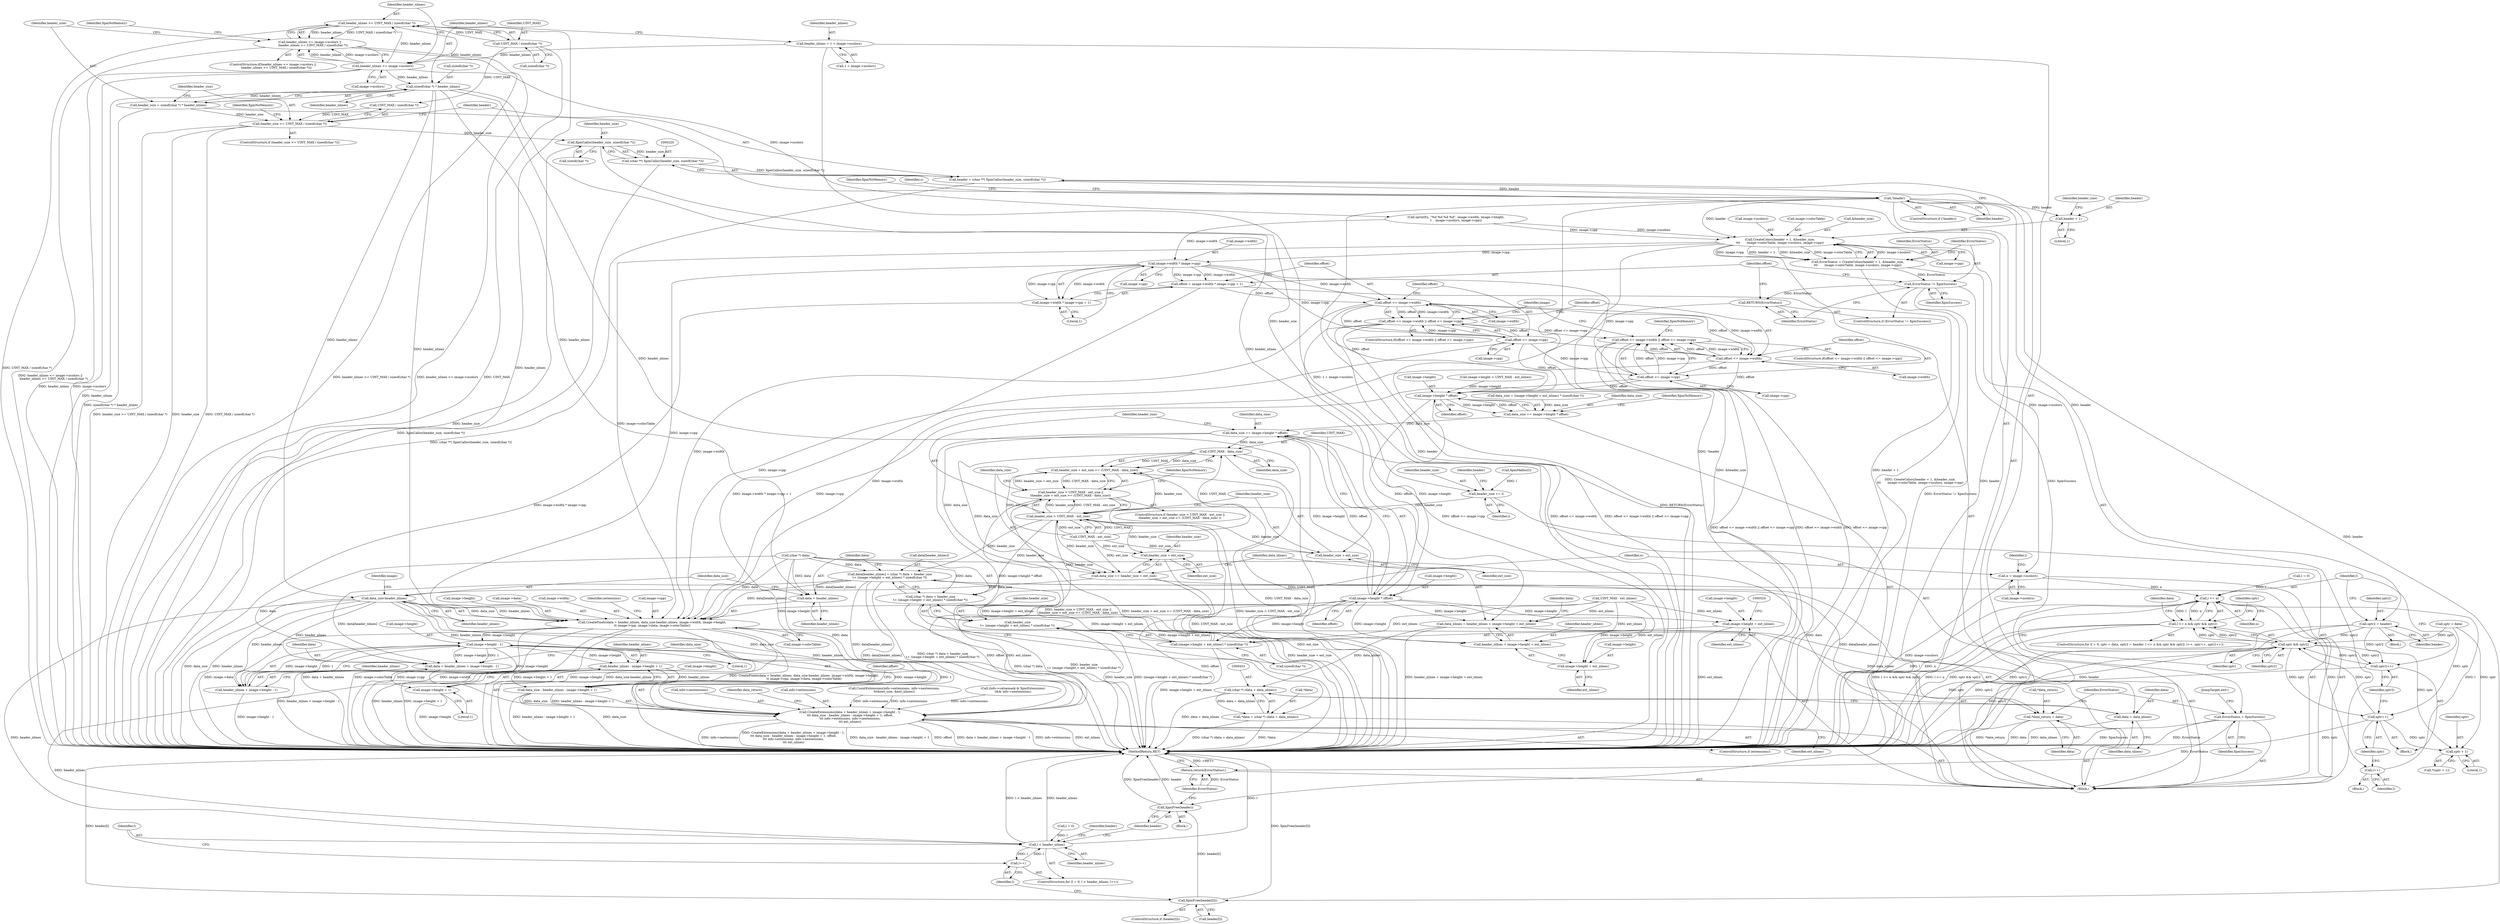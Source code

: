 digraph "0_libXpm_d1167418f0fd02a27f617ec5afd6db053afbe185@API" {
"1000194" [label="(Call,header_nlines >= UINT_MAX / sizeof(char *))"];
"1000189" [label="(Call,header_nlines <= image->ncolors)"];
"1000180" [label="(Call,header_nlines = 1 + image->ncolors)"];
"1000196" [label="(Call,UINT_MAX / sizeof(char *))"];
"1000188" [label="(Call,header_nlines <= image->ncolors ||\n       header_nlines >= UINT_MAX / sizeof(char *))"];
"1000204" [label="(Call,sizeof(char *) * header_nlines)"];
"1000202" [label="(Call,header_size = sizeof(char *) * header_nlines)"];
"1000209" [label="(Call,header_size >= UINT_MAX / sizeof(char *))"];
"1000221" [label="(Call,XpmCalloc(header_size, sizeof(char *)))"];
"1000219" [label="(Call,(char **) XpmCalloc(header_size, sizeof(char *)))"];
"1000217" [label="(Call,header = (char **) XpmCalloc(header_size, sizeof(char *)))"];
"1000226" [label="(Call,!header)"];
"1000312" [label="(Call,CreateColors(header + 1, &header_size,\n\t\t\t       image->colorTable, image->ncolors, image->cpp))"];
"1000310" [label="(Call,ErrorStatus = CreateColors(header + 1, &header_size,\n\t\t\t       image->colorTable, image->ncolors, image->cpp))"];
"1000328" [label="(Call,ErrorStatus != XpmSuccess)"];
"1000331" [label="(Call,RETURN(ErrorStatus))"];
"1000581" [label="(Call,ErrorStatus = XpmSuccess)"];
"1000607" [label="(Return,return(ErrorStatus);)"];
"1000336" [label="(Call,image->width * image->cpp)"];
"1000333" [label="(Call,offset = image->width * image->cpp + 1)"];
"1000346" [label="(Call,offset <= image->width)"];
"1000345" [label="(Call,offset <= image->width || offset <= image->cpp)"];
"1000357" [label="(Call,offset <= image->width || offset <= image->cpp)"];
"1000351" [label="(Call,offset <= image->cpp)"];
"1000358" [label="(Call,offset <= image->width)"];
"1000363" [label="(Call,offset <= image->cpp)"];
"1000405" [label="(Call,image->height * offset)"];
"1000403" [label="(Call,data_size += image->height * offset)"];
"1000412" [label="(Call,data_size += image->height * offset)"];
"1000430" [label="(Call,UINT_MAX - data_size)"];
"1000426" [label="(Call,header_size + ext_size >= (UINT_MAX - data_size))"];
"1000420" [label="(Call,header_size > UINT_MAX - ext_size ||\n\theader_size + ext_size >= (UINT_MAX - data_size))"];
"1000435" [label="(Call,data_size += header_size + ext_size)"];
"1000530" [label="(Call,data_size-header_nlines)"];
"1000526" [label="(Call,CreatePixels(data + header_nlines, data_size-header_nlines, image->width, image->height,\n\t\t image->cpp, image->data, image->colorTable))"];
"1000555" [label="(Call,image->height - 1)"];
"1000550" [label="(Call,CreateExtensions(data + header_nlines + image->height - 1,\n\t\t\t data_size - header_nlines - image->height + 1, offset,\n\t\t\t info->extensions, info->nextensions,\n\t\t\t ext_nlines))"];
"1000551" [label="(Call,data + header_nlines + image->height - 1)"];
"1000553" [label="(Call,header_nlines + image->height - 1)"];
"1000562" [label="(Call,header_nlines - image->height + 1)"];
"1000560" [label="(Call,data_size - header_nlines - image->height + 1)"];
"1000592" [label="(Call,l < header_nlines)"];
"1000595" [label="(Call,l++)"];
"1000564" [label="(Call,image->height + 1)"];
"1000414" [label="(Call,image->height * offset)"];
"1000440" [label="(Call,data_nlines = header_nlines + image->height + ext_nlines)"];
"1000452" [label="(Call,(char *) (data + data_nlines))"];
"1000449" [label="(Call,*data = (char *) (data + data_nlines))"];
"1000454" [label="(Call,data + data_nlines)"];
"1000442" [label="(Call,header_nlines + image->height + ext_nlines)"];
"1000444" [label="(Call,image->height + ext_nlines)"];
"1000518" [label="(Call,(image->height + ext_nlines) * sizeof(char *))"];
"1000508" [label="(Call,data[header_nlines] = (char *) data + header_size\n\t+ (image->height + ext_nlines) * sizeof(char *))"];
"1000527" [label="(Call,data + header_nlines)"];
"1000577" [label="(Call,*data_return = data)"];
"1000512" [label="(Call,(char *) data + header_size\n\t+ (image->height + ext_nlines) * sizeof(char *))"];
"1000516" [label="(Call,header_size\n\t+ (image->height + ext_nlines) * sizeof(char *))"];
"1000519" [label="(Call,image->height + ext_nlines)"];
"1000335" [label="(Call,image->width * image->cpp + 1)"];
"1000457" [label="(Call,n = image->ncolors)"];
"1000475" [label="(Call,l <= n)"];
"1000474" [label="(Call,l <= n && sptr && sptr2)"];
"1000482" [label="(Call,l++)"];
"1000313" [label="(Call,header + 1)"];
"1000471" [label="(Call,sptr2 = header)"];
"1000478" [label="(Call,sptr && sptr2)"];
"1000485" [label="(Call,sptr++)"];
"1000497" [label="(Call,sptr + 1)"];
"1000487" [label="(Call,sptr2++)"];
"1000601" [label="(Call,XpmFree(header[l]))"];
"1000605" [label="(Call,XpmFree(header))"];
"1000303" [label="(Call,header_size += l)"];
"1000421" [label="(Call,header_size > UINT_MAX - ext_size)"];
"1000427" [label="(Call,header_size + ext_size)"];
"1000437" [label="(Call,header_size + ext_size)"];
"1000432" [label="(Identifier,data_size)"];
"1000422" [label="(Identifier,header_size)"];
"1000351" [label="(Call,offset <= image->cpp)"];
"1000227" [label="(Identifier,header)"];
"1000419" [label="(ControlStructure,if (header_size > UINT_MAX - ext_size ||\n\theader_size + ext_size >= (UINT_MAX - data_size) ))"];
"1000605" [label="(Call,XpmFree(header))"];
"1000365" [label="(Call,image->cpp)"];
"1000588" [label="(ControlStructure,for (l = 0; l < header_nlines; l++))"];
"1000202" [label="(Call,header_size = sizeof(char *) * header_nlines)"];
"1000577" [label="(Call,*data_return = data)"];
"1000324" [label="(Call,image->cpp)"];
"1000295" [label="(Call,XpmMalloc(l))"];
"1000606" [label="(Identifier,header)"];
"1000330" [label="(Identifier,XpmSuccess)"];
"1000327" [label="(ControlStructure,if (ErrorStatus != XpmSuccess))"];
"1000550" [label="(Call,CreateExtensions(data + header_nlines + image->height - 1,\n\t\t\t data_size - header_nlines - image->height + 1, offset,\n\t\t\t info->extensions, info->nextensions,\n\t\t\t ext_nlines))"];
"1000518" [label="(Call,(image->height + ext_nlines) * sizeof(char *))"];
"1000353" [label="(Call,image->cpp)"];
"1000440" [label="(Call,data_nlines = header_nlines + image->height + ext_nlines)"];
"1000233" [label="(Call,sprintf(s, \"%d %d %d %d\", image->width, image->height,\n\t    image->ncolors, image->cpp))"];
"1000564" [label="(Call,image->height + 1)"];
"1000532" [label="(Identifier,header_nlines)"];
"1000479" [label="(Identifier,sptr)"];
"1000406" [label="(Call,image->height)"];
"1000194" [label="(Call,header_nlines >= UINT_MAX / sizeof(char *))"];
"1000210" [label="(Identifier,header_size)"];
"1000218" [label="(Identifier,header)"];
"1000223" [label="(Call,sizeof(char *))"];
"1000551" [label="(Call,data + header_nlines + image->height - 1)"];
"1000356" [label="(ControlStructure,if(offset <= image->width || offset <= image->cpp))"];
"1000415" [label="(Call,image->height)"];
"1000448" [label="(Identifier,ext_nlines)"];
"1000431" [label="(Identifier,UINT_MAX)"];
"1000528" [label="(Identifier,data)"];
"1000335" [label="(Call,image->width * image->cpp + 1)"];
"1000531" [label="(Identifier,data_size)"];
"1000336" [label="(Call,image->width * image->cpp)"];
"1000608" [label="(Identifier,ErrorStatus)"];
"1000561" [label="(Identifier,data_size)"];
"1000523" [label="(Identifier,ext_nlines)"];
"1000499" [label="(Literal,1)"];
"1000188" [label="(Call,header_nlines <= image->ncolors ||\n       header_nlines >= UINT_MAX / sizeof(char *))"];
"1000454" [label="(Call,data + data_nlines)"];
"1000221" [label="(Call,XpmCalloc(header_size, sizeof(char *)))"];
"1000477" [label="(Identifier,n)"];
"1000187" [label="(ControlStructure,if(header_nlines <= image->ncolors ||\n       header_nlines >= UINT_MAX / sizeof(char *)))"];
"1000328" [label="(Call,ErrorStatus != XpmSuccess)"];
"1000352" [label="(Identifier,offset)"];
"1000486" [label="(Identifier,sptr)"];
"1000601" [label="(Call,XpmFree(header[l]))"];
"1000517" [label="(Identifier,header_size)"];
"1000405" [label="(Call,image->height * offset)"];
"1000225" [label="(ControlStructure,if (!header))"];
"1000584" [label="(JumpTarget,exit:)"];
"1000346" [label="(Call,offset <= image->width)"];
"1000527" [label="(Call,data + header_nlines)"];
"1000471" [label="(Call,sptr2 = header)"];
"1000321" [label="(Call,image->ncolors)"];
"1000434" [label="(Identifier,XpmNoMemory)"];
"1000545" [label="(Call,image->colorTable)"];
"1000348" [label="(Call,image->width)"];
"1000556" [label="(Call,image->height)"];
"1000568" [label="(Literal,1)"];
"1000475" [label="(Call,l <= n)"];
"1000427" [label="(Call,header_size + ext_size)"];
"1000203" [label="(Identifier,header_size)"];
"1000117" [label="(Block,)"];
"1000409" [label="(Identifier,offset)"];
"1000413" [label="(Identifier,data_size)"];
"1000181" [label="(Identifier,header_nlines)"];
"1000573" [label="(Call,info->nextensions)"];
"1000217" [label="(Call,header = (char **) XpmCalloc(header_size, sizeof(char *)))"];
"1000508" [label="(Call,data[header_nlines] = (char *) data + header_size\n\t+ (image->height + ext_nlines) * sizeof(char *))"];
"1000204" [label="(Call,sizeof(char *) * header_nlines)"];
"1000372" [label="(Call,image->height > UINT_MAX - ext_nlines)"];
"1000318" [label="(Call,image->colorTable)"];
"1000596" [label="(Identifier,l)"];
"1000452" [label="(Call,(char *) (data + data_nlines))"];
"1000592" [label="(Call,l < header_nlines)"];
"1000478" [label="(Call,sptr && sptr2)"];
"1000589" [label="(Call,l = 0)"];
"1000435" [label="(Call,data_size += header_size + ext_size)"];
"1000536" [label="(Call,image->height)"];
"1000450" [label="(Call,*data)"];
"1000516" [label="(Call,header_size\n\t+ (image->height + ext_nlines) * sizeof(char *))"];
"1000198" [label="(Call,sizeof(char *))"];
"1000449" [label="(Call,*data = (char *) (data + data_nlines))"];
"1000414" [label="(Call,image->height * offset)"];
"1000555" [label="(Call,image->height - 1)"];
"1000609" [label="(MethodReturn,RET)"];
"1000474" [label="(Call,l <= n && sptr && sptr2)"];
"1000513" [label="(Call,(char *) data)"];
"1000552" [label="(Identifier,data)"];
"1000563" [label="(Identifier,header_nlines)"];
"1000311" [label="(Identifier,ErrorStatus)"];
"1000304" [label="(Identifier,header_size)"];
"1000597" [label="(ControlStructure,if (header[l]))"];
"1000548" [label="(ControlStructure,if (extensions))"];
"1000529" [label="(Identifier,header_nlines)"];
"1000578" [label="(Call,*data_return)"];
"1000464" [label="(Call,l = 0)"];
"1000485" [label="(Call,sptr++)"];
"1000360" [label="(Call,image->width)"];
"1000526" [label="(Call,CreatePixels(data + header_nlines, data_size-header_nlines, image->width, image->height,\n\t\t image->cpp, image->data, image->colorTable))"];
"1000331" [label="(Call,RETURN(ErrorStatus))"];
"1000496" [label="(Call,*(sptr + 1))"];
"1000337" [label="(Call,image->width)"];
"1000520" [label="(Call,image->height)"];
"1000359" [label="(Identifier,offset)"];
"1000581" [label="(Call,ErrorStatus = XpmSuccess)"];
"1000498" [label="(Identifier,sptr)"];
"1000437" [label="(Call,header_size + ext_size)"];
"1000222" [label="(Identifier,header_size)"];
"1000473" [label="(Identifier,header)"];
"1000376" [label="(Call,UINT_MAX - ext_nlines)"];
"1000428" [label="(Identifier,header_size)"];
"1000357" [label="(Call,offset <= image->width || offset <= image->cpp)"];
"1000315" [label="(Literal,1)"];
"1000196" [label="(Call,UINT_MAX / sizeof(char *))"];
"1000559" [label="(Literal,1)"];
"1000334" [label="(Identifier,offset)"];
"1000423" [label="(Call,UINT_MAX - ext_size)"];
"1000587" [label="(Block,)"];
"1000594" [label="(Identifier,header_nlines)"];
"1000347" [label="(Identifier,offset)"];
"1000488" [label="(Identifier,sptr2)"];
"1000436" [label="(Identifier,data_size)"];
"1000554" [label="(Identifier,header_nlines)"];
"1000476" [label="(Identifier,l)"];
"1000316" [label="(Call,&header_size)"];
"1000458" [label="(Identifier,n)"];
"1000580" [label="(Identifier,data)"];
"1000421" [label="(Call,header_size > UINT_MAX - ext_size)"];
"1000472" [label="(Identifier,sptr2)"];
"1000305" [label="(Identifier,l)"];
"1000482" [label="(Call,l++)"];
"1000430" [label="(Call,UINT_MAX - data_size)"];
"1000303" [label="(Call,header_size += l)"];
"1000219" [label="(Call,(char **) XpmCalloc(header_size, sizeof(char *)))"];
"1000314" [label="(Identifier,header)"];
"1000451" [label="(Identifier,data)"];
"1000443" [label="(Identifier,header_nlines)"];
"1000509" [label="(Call,data[header_nlines])"];
"1000229" [label="(Identifier,XpmNoMemory)"];
"1000340" [label="(Call,image->cpp)"];
"1000364" [label="(Identifier,offset)"];
"1000332" [label="(Identifier,ErrorStatus)"];
"1000412" [label="(Call,data_size += image->height * offset)"];
"1000542" [label="(Call,image->data)"];
"1000492" [label="(Identifier,sptr)"];
"1000481" [label="(Block,)"];
"1000195" [label="(Identifier,header_nlines)"];
"1000231" [label="(Identifier,s)"];
"1000607" [label="(Return,return(ErrorStatus);)"];
"1000438" [label="(Identifier,header_size)"];
"1000510" [label="(Identifier,data)"];
"1000512" [label="(Call,(char *) data + header_size\n\t+ (image->height + ext_nlines) * sizeof(char *))"];
"1000182" [label="(Call,1 + image->ncolors)"];
"1000480" [label="(Identifier,sptr2)"];
"1000595" [label="(Call,l++)"];
"1000343" [label="(Literal,1)"];
"1000553" [label="(Call,header_nlines + image->height - 1)"];
"1000533" [label="(Call,image->width)"];
"1000391" [label="(Call,data_size = (image->height + ext_nlines) * sizeof(char *))"];
"1000579" [label="(Identifier,data_return)"];
"1000497" [label="(Call,sptr + 1)"];
"1000444" [label="(Call,image->height + ext_nlines)"];
"1000429" [label="(Identifier,ext_size)"];
"1000363" [label="(Call,offset <= image->cpp)"];
"1000583" [label="(Identifier,XpmSuccess)"];
"1000457" [label="(Call,n = image->ncolors)"];
"1000562" [label="(Call,header_nlines - image->height + 1)"];
"1000549" [label="(Identifier,extensions)"];
"1000524" [label="(Call,sizeof(char *))"];
"1000593" [label="(Identifier,l)"];
"1000226" [label="(Call,!header)"];
"1000209" [label="(Call,header_size >= UINT_MAX / sizeof(char *))"];
"1000439" [label="(Identifier,ext_size)"];
"1000455" [label="(Identifier,data)"];
"1000445" [label="(Call,image->height)"];
"1000459" [label="(Call,image->ncolors)"];
"1000530" [label="(Call,data_size-header_nlines)"];
"1000369" [label="(Identifier,XpmNoMemory)"];
"1000205" [label="(Call,sizeof(char *))"];
"1000207" [label="(Identifier,header_nlines)"];
"1000456" [label="(Identifier,data_nlines)"];
"1000312" [label="(Call,CreateColors(header + 1, &header_size,\n\t\t\t       image->colorTable, image->ncolors, image->cpp))"];
"1000539" [label="(Call,image->cpp)"];
"1000403" [label="(Call,data_size += image->height * offset)"];
"1000570" [label="(Call,info->extensions)"];
"1000465" [label="(Identifier,l)"];
"1000404" [label="(Identifier,data_size)"];
"1000308" [label="(Identifier,header)"];
"1000211" [label="(Call,UINT_MAX / sizeof(char *))"];
"1000201" [label="(Identifier,XpmNoMemory)"];
"1000467" [label="(Block,)"];
"1000167" [label="(Call,CountExtensions(info->extensions, info->nextensions,\n\t\t\t&ext_size, &ext_nlines))"];
"1000602" [label="(Call,header[l])"];
"1000483" [label="(Identifier,l)"];
"1000599" [label="(Identifier,header)"];
"1000462" [label="(ControlStructure,for (l = 0, sptr = data, sptr2 = header; l <= n && sptr && sptr2; l++, sptr++, sptr2++))"];
"1000519" [label="(Call,image->height + ext_nlines)"];
"1000208" [label="(ControlStructure,if (header_size >= UINT_MAX / sizeof(char *)))"];
"1000329" [label="(Identifier,ErrorStatus)"];
"1000197" [label="(Identifier,UINT_MAX)"];
"1000317" [label="(Identifier,header_size)"];
"1000180" [label="(Call,header_nlines = 1 + image->ncolors)"];
"1000189" [label="(Call,header_nlines <= image->ncolors)"];
"1000442" [label="(Call,header_nlines + image->height + ext_nlines)"];
"1000374" [label="(Identifier,image)"];
"1000576" [label="(Identifier,ext_nlines)"];
"1000216" [label="(Identifier,XpmNoMemory)"];
"1000441" [label="(Identifier,data_nlines)"];
"1000358" [label="(Call,offset <= image->width)"];
"1000190" [label="(Identifier,header_nlines)"];
"1000313" [label="(Call,header + 1)"];
"1000418" [label="(Identifier,offset)"];
"1000310" [label="(Call,ErrorStatus = CreateColors(header + 1, &header_size,\n\t\t\t       image->colorTable, image->ncolors, image->cpp))"];
"1000191" [label="(Call,image->ncolors)"];
"1000534" [label="(Identifier,image)"];
"1000560" [label="(Call,data_size - header_nlines - image->height + 1)"];
"1000565" [label="(Call,image->height)"];
"1000484" [label="(Block,)"];
"1000468" [label="(Call,sptr = data)"];
"1000345" [label="(Call,offset <= image->width || offset <= image->cpp)"];
"1000155" [label="(Call,(info->valuemask & XpmExtensions)\n\t&& info->nextensions)"];
"1000426" [label="(Call,header_size + ext_size >= (UINT_MAX - data_size))"];
"1000333" [label="(Call,offset = image->width * image->cpp + 1)"];
"1000344" [label="(ControlStructure,if(offset <= image->width || offset <= image->cpp))"];
"1000420" [label="(Call,header_size > UINT_MAX - ext_size ||\n\theader_size + ext_size >= (UINT_MAX - data_size))"];
"1000487" [label="(Call,sptr2++)"];
"1000582" [label="(Identifier,ErrorStatus)"];
"1000569" [label="(Identifier,offset)"];
"1000411" [label="(Identifier,XpmNoMemory)"];
"1000194" -> "1000188"  [label="AST: "];
"1000194" -> "1000196"  [label="CFG: "];
"1000195" -> "1000194"  [label="AST: "];
"1000196" -> "1000194"  [label="AST: "];
"1000188" -> "1000194"  [label="CFG: "];
"1000194" -> "1000609"  [label="DDG: header_nlines"];
"1000194" -> "1000609"  [label="DDG: UINT_MAX / sizeof(char *)"];
"1000194" -> "1000188"  [label="DDG: header_nlines"];
"1000194" -> "1000188"  [label="DDG: UINT_MAX / sizeof(char *)"];
"1000189" -> "1000194"  [label="DDG: header_nlines"];
"1000196" -> "1000194"  [label="DDG: UINT_MAX"];
"1000194" -> "1000204"  [label="DDG: header_nlines"];
"1000189" -> "1000188"  [label="AST: "];
"1000189" -> "1000191"  [label="CFG: "];
"1000190" -> "1000189"  [label="AST: "];
"1000191" -> "1000189"  [label="AST: "];
"1000195" -> "1000189"  [label="CFG: "];
"1000188" -> "1000189"  [label="CFG: "];
"1000189" -> "1000609"  [label="DDG: header_nlines"];
"1000189" -> "1000609"  [label="DDG: image->ncolors"];
"1000189" -> "1000188"  [label="DDG: header_nlines"];
"1000189" -> "1000188"  [label="DDG: image->ncolors"];
"1000180" -> "1000189"  [label="DDG: header_nlines"];
"1000189" -> "1000204"  [label="DDG: header_nlines"];
"1000189" -> "1000233"  [label="DDG: image->ncolors"];
"1000180" -> "1000117"  [label="AST: "];
"1000180" -> "1000182"  [label="CFG: "];
"1000181" -> "1000180"  [label="AST: "];
"1000182" -> "1000180"  [label="AST: "];
"1000190" -> "1000180"  [label="CFG: "];
"1000180" -> "1000609"  [label="DDG: 1 + image->ncolors"];
"1000196" -> "1000198"  [label="CFG: "];
"1000197" -> "1000196"  [label="AST: "];
"1000198" -> "1000196"  [label="AST: "];
"1000196" -> "1000609"  [label="DDG: UINT_MAX"];
"1000196" -> "1000211"  [label="DDG: UINT_MAX"];
"1000188" -> "1000187"  [label="AST: "];
"1000201" -> "1000188"  [label="CFG: "];
"1000203" -> "1000188"  [label="CFG: "];
"1000188" -> "1000609"  [label="DDG: header_nlines <= image->ncolors ||\n       header_nlines >= UINT_MAX / sizeof(char *)"];
"1000188" -> "1000609"  [label="DDG: header_nlines >= UINT_MAX / sizeof(char *)"];
"1000188" -> "1000609"  [label="DDG: header_nlines <= image->ncolors"];
"1000204" -> "1000202"  [label="AST: "];
"1000204" -> "1000207"  [label="CFG: "];
"1000205" -> "1000204"  [label="AST: "];
"1000207" -> "1000204"  [label="AST: "];
"1000202" -> "1000204"  [label="CFG: "];
"1000204" -> "1000609"  [label="DDG: header_nlines"];
"1000204" -> "1000202"  [label="DDG: header_nlines"];
"1000204" -> "1000440"  [label="DDG: header_nlines"];
"1000204" -> "1000442"  [label="DDG: header_nlines"];
"1000204" -> "1000526"  [label="DDG: header_nlines"];
"1000204" -> "1000527"  [label="DDG: header_nlines"];
"1000204" -> "1000530"  [label="DDG: header_nlines"];
"1000202" -> "1000117"  [label="AST: "];
"1000203" -> "1000202"  [label="AST: "];
"1000210" -> "1000202"  [label="CFG: "];
"1000202" -> "1000609"  [label="DDG: sizeof(char *) * header_nlines"];
"1000202" -> "1000209"  [label="DDG: header_size"];
"1000209" -> "1000208"  [label="AST: "];
"1000209" -> "1000211"  [label="CFG: "];
"1000210" -> "1000209"  [label="AST: "];
"1000211" -> "1000209"  [label="AST: "];
"1000216" -> "1000209"  [label="CFG: "];
"1000218" -> "1000209"  [label="CFG: "];
"1000209" -> "1000609"  [label="DDG: header_size >= UINT_MAX / sizeof(char *)"];
"1000209" -> "1000609"  [label="DDG: header_size"];
"1000209" -> "1000609"  [label="DDG: UINT_MAX / sizeof(char *)"];
"1000211" -> "1000209"  [label="DDG: UINT_MAX"];
"1000209" -> "1000221"  [label="DDG: header_size"];
"1000221" -> "1000219"  [label="AST: "];
"1000221" -> "1000223"  [label="CFG: "];
"1000222" -> "1000221"  [label="AST: "];
"1000223" -> "1000221"  [label="AST: "];
"1000219" -> "1000221"  [label="CFG: "];
"1000221" -> "1000609"  [label="DDG: header_size"];
"1000221" -> "1000219"  [label="DDG: header_size"];
"1000221" -> "1000303"  [label="DDG: header_size"];
"1000219" -> "1000217"  [label="AST: "];
"1000220" -> "1000219"  [label="AST: "];
"1000217" -> "1000219"  [label="CFG: "];
"1000219" -> "1000609"  [label="DDG: XpmCalloc(header_size, sizeof(char *))"];
"1000219" -> "1000217"  [label="DDG: XpmCalloc(header_size, sizeof(char *))"];
"1000217" -> "1000117"  [label="AST: "];
"1000218" -> "1000217"  [label="AST: "];
"1000227" -> "1000217"  [label="CFG: "];
"1000217" -> "1000609"  [label="DDG: (char **) XpmCalloc(header_size, sizeof(char *))"];
"1000217" -> "1000226"  [label="DDG: header"];
"1000226" -> "1000225"  [label="AST: "];
"1000226" -> "1000227"  [label="CFG: "];
"1000227" -> "1000226"  [label="AST: "];
"1000229" -> "1000226"  [label="CFG: "];
"1000231" -> "1000226"  [label="CFG: "];
"1000226" -> "1000609"  [label="DDG: header"];
"1000226" -> "1000609"  [label="DDG: !header"];
"1000226" -> "1000312"  [label="DDG: header"];
"1000226" -> "1000313"  [label="DDG: header"];
"1000226" -> "1000471"  [label="DDG: header"];
"1000226" -> "1000601"  [label="DDG: header"];
"1000226" -> "1000605"  [label="DDG: header"];
"1000312" -> "1000310"  [label="AST: "];
"1000312" -> "1000324"  [label="CFG: "];
"1000313" -> "1000312"  [label="AST: "];
"1000316" -> "1000312"  [label="AST: "];
"1000318" -> "1000312"  [label="AST: "];
"1000321" -> "1000312"  [label="AST: "];
"1000324" -> "1000312"  [label="AST: "];
"1000310" -> "1000312"  [label="CFG: "];
"1000312" -> "1000609"  [label="DDG: &header_size"];
"1000312" -> "1000609"  [label="DDG: header + 1"];
"1000312" -> "1000310"  [label="DDG: image->ncolors"];
"1000312" -> "1000310"  [label="DDG: image->cpp"];
"1000312" -> "1000310"  [label="DDG: header + 1"];
"1000312" -> "1000310"  [label="DDG: &header_size"];
"1000312" -> "1000310"  [label="DDG: image->colorTable"];
"1000233" -> "1000312"  [label="DDG: image->ncolors"];
"1000233" -> "1000312"  [label="DDG: image->cpp"];
"1000312" -> "1000336"  [label="DDG: image->cpp"];
"1000312" -> "1000457"  [label="DDG: image->ncolors"];
"1000312" -> "1000526"  [label="DDG: image->colorTable"];
"1000310" -> "1000117"  [label="AST: "];
"1000311" -> "1000310"  [label="AST: "];
"1000329" -> "1000310"  [label="CFG: "];
"1000310" -> "1000609"  [label="DDG: CreateColors(header + 1, &header_size,\n\t\t\t       image->colorTable, image->ncolors, image->cpp)"];
"1000310" -> "1000328"  [label="DDG: ErrorStatus"];
"1000328" -> "1000327"  [label="AST: "];
"1000328" -> "1000330"  [label="CFG: "];
"1000329" -> "1000328"  [label="AST: "];
"1000330" -> "1000328"  [label="AST: "];
"1000332" -> "1000328"  [label="CFG: "];
"1000334" -> "1000328"  [label="CFG: "];
"1000328" -> "1000609"  [label="DDG: ErrorStatus != XpmSuccess"];
"1000328" -> "1000331"  [label="DDG: ErrorStatus"];
"1000328" -> "1000581"  [label="DDG: XpmSuccess"];
"1000331" -> "1000327"  [label="AST: "];
"1000331" -> "1000332"  [label="CFG: "];
"1000332" -> "1000331"  [label="AST: "];
"1000334" -> "1000331"  [label="CFG: "];
"1000331" -> "1000609"  [label="DDG: RETURN(ErrorStatus)"];
"1000581" -> "1000117"  [label="AST: "];
"1000581" -> "1000583"  [label="CFG: "];
"1000582" -> "1000581"  [label="AST: "];
"1000583" -> "1000581"  [label="AST: "];
"1000584" -> "1000581"  [label="CFG: "];
"1000581" -> "1000609"  [label="DDG: XpmSuccess"];
"1000581" -> "1000609"  [label="DDG: ErrorStatus"];
"1000581" -> "1000607"  [label="DDG: ErrorStatus"];
"1000607" -> "1000117"  [label="AST: "];
"1000607" -> "1000608"  [label="CFG: "];
"1000608" -> "1000607"  [label="AST: "];
"1000609" -> "1000607"  [label="CFG: "];
"1000607" -> "1000609"  [label="DDG: <RET>"];
"1000608" -> "1000607"  [label="DDG: ErrorStatus"];
"1000336" -> "1000335"  [label="AST: "];
"1000336" -> "1000340"  [label="CFG: "];
"1000337" -> "1000336"  [label="AST: "];
"1000340" -> "1000336"  [label="AST: "];
"1000343" -> "1000336"  [label="CFG: "];
"1000336" -> "1000333"  [label="DDG: image->width"];
"1000336" -> "1000333"  [label="DDG: image->cpp"];
"1000336" -> "1000335"  [label="DDG: image->width"];
"1000336" -> "1000335"  [label="DDG: image->cpp"];
"1000233" -> "1000336"  [label="DDG: image->width"];
"1000336" -> "1000346"  [label="DDG: image->width"];
"1000336" -> "1000351"  [label="DDG: image->cpp"];
"1000336" -> "1000363"  [label="DDG: image->cpp"];
"1000336" -> "1000526"  [label="DDG: image->cpp"];
"1000333" -> "1000117"  [label="AST: "];
"1000333" -> "1000335"  [label="CFG: "];
"1000334" -> "1000333"  [label="AST: "];
"1000335" -> "1000333"  [label="AST: "];
"1000347" -> "1000333"  [label="CFG: "];
"1000333" -> "1000609"  [label="DDG: image->width * image->cpp + 1"];
"1000333" -> "1000346"  [label="DDG: offset"];
"1000346" -> "1000345"  [label="AST: "];
"1000346" -> "1000348"  [label="CFG: "];
"1000347" -> "1000346"  [label="AST: "];
"1000348" -> "1000346"  [label="AST: "];
"1000352" -> "1000346"  [label="CFG: "];
"1000345" -> "1000346"  [label="CFG: "];
"1000346" -> "1000345"  [label="DDG: offset"];
"1000346" -> "1000345"  [label="DDG: image->width"];
"1000346" -> "1000351"  [label="DDG: offset"];
"1000346" -> "1000358"  [label="DDG: offset"];
"1000346" -> "1000358"  [label="DDG: image->width"];
"1000346" -> "1000405"  [label="DDG: offset"];
"1000346" -> "1000526"  [label="DDG: image->width"];
"1000345" -> "1000344"  [label="AST: "];
"1000345" -> "1000351"  [label="CFG: "];
"1000351" -> "1000345"  [label="AST: "];
"1000359" -> "1000345"  [label="CFG: "];
"1000374" -> "1000345"  [label="CFG: "];
"1000345" -> "1000609"  [label="DDG: offset <= image->cpp"];
"1000345" -> "1000609"  [label="DDG: offset <= image->width"];
"1000345" -> "1000609"  [label="DDG: offset <= image->width || offset <= image->cpp"];
"1000351" -> "1000345"  [label="DDG: offset"];
"1000351" -> "1000345"  [label="DDG: image->cpp"];
"1000345" -> "1000357"  [label="DDG: offset <= image->cpp"];
"1000357" -> "1000356"  [label="AST: "];
"1000357" -> "1000358"  [label="CFG: "];
"1000357" -> "1000363"  [label="CFG: "];
"1000358" -> "1000357"  [label="AST: "];
"1000363" -> "1000357"  [label="AST: "];
"1000369" -> "1000357"  [label="CFG: "];
"1000374" -> "1000357"  [label="CFG: "];
"1000357" -> "1000609"  [label="DDG: offset <= image->width || offset <= image->cpp"];
"1000357" -> "1000609"  [label="DDG: offset <= image->width"];
"1000357" -> "1000609"  [label="DDG: offset <= image->cpp"];
"1000358" -> "1000357"  [label="DDG: offset"];
"1000358" -> "1000357"  [label="DDG: image->width"];
"1000363" -> "1000357"  [label="DDG: offset"];
"1000363" -> "1000357"  [label="DDG: image->cpp"];
"1000351" -> "1000353"  [label="CFG: "];
"1000352" -> "1000351"  [label="AST: "];
"1000353" -> "1000351"  [label="AST: "];
"1000351" -> "1000358"  [label="DDG: offset"];
"1000351" -> "1000363"  [label="DDG: image->cpp"];
"1000351" -> "1000405"  [label="DDG: offset"];
"1000351" -> "1000526"  [label="DDG: image->cpp"];
"1000358" -> "1000360"  [label="CFG: "];
"1000359" -> "1000358"  [label="AST: "];
"1000360" -> "1000358"  [label="AST: "];
"1000364" -> "1000358"  [label="CFG: "];
"1000358" -> "1000363"  [label="DDG: offset"];
"1000358" -> "1000405"  [label="DDG: offset"];
"1000358" -> "1000526"  [label="DDG: image->width"];
"1000363" -> "1000365"  [label="CFG: "];
"1000364" -> "1000363"  [label="AST: "];
"1000365" -> "1000363"  [label="AST: "];
"1000363" -> "1000405"  [label="DDG: offset"];
"1000363" -> "1000526"  [label="DDG: image->cpp"];
"1000405" -> "1000403"  [label="AST: "];
"1000405" -> "1000409"  [label="CFG: "];
"1000406" -> "1000405"  [label="AST: "];
"1000409" -> "1000405"  [label="AST: "];
"1000403" -> "1000405"  [label="CFG: "];
"1000405" -> "1000403"  [label="DDG: image->height"];
"1000405" -> "1000403"  [label="DDG: offset"];
"1000372" -> "1000405"  [label="DDG: image->height"];
"1000405" -> "1000414"  [label="DDG: image->height"];
"1000405" -> "1000414"  [label="DDG: offset"];
"1000403" -> "1000117"  [label="AST: "];
"1000404" -> "1000403"  [label="AST: "];
"1000411" -> "1000403"  [label="CFG: "];
"1000391" -> "1000403"  [label="DDG: data_size"];
"1000403" -> "1000412"  [label="DDG: data_size"];
"1000412" -> "1000117"  [label="AST: "];
"1000412" -> "1000414"  [label="CFG: "];
"1000413" -> "1000412"  [label="AST: "];
"1000414" -> "1000412"  [label="AST: "];
"1000422" -> "1000412"  [label="CFG: "];
"1000412" -> "1000609"  [label="DDG: image->height * offset"];
"1000414" -> "1000412"  [label="DDG: image->height"];
"1000414" -> "1000412"  [label="DDG: offset"];
"1000412" -> "1000430"  [label="DDG: data_size"];
"1000412" -> "1000435"  [label="DDG: data_size"];
"1000430" -> "1000426"  [label="AST: "];
"1000430" -> "1000432"  [label="CFG: "];
"1000431" -> "1000430"  [label="AST: "];
"1000432" -> "1000430"  [label="AST: "];
"1000426" -> "1000430"  [label="CFG: "];
"1000430" -> "1000609"  [label="DDG: UINT_MAX"];
"1000430" -> "1000426"  [label="DDG: UINT_MAX"];
"1000430" -> "1000426"  [label="DDG: data_size"];
"1000423" -> "1000430"  [label="DDG: UINT_MAX"];
"1000430" -> "1000435"  [label="DDG: data_size"];
"1000426" -> "1000420"  [label="AST: "];
"1000427" -> "1000426"  [label="AST: "];
"1000420" -> "1000426"  [label="CFG: "];
"1000426" -> "1000609"  [label="DDG: UINT_MAX - data_size"];
"1000426" -> "1000420"  [label="DDG: header_size + ext_size"];
"1000426" -> "1000420"  [label="DDG: UINT_MAX - data_size"];
"1000421" -> "1000426"  [label="DDG: header_size"];
"1000423" -> "1000426"  [label="DDG: ext_size"];
"1000420" -> "1000419"  [label="AST: "];
"1000420" -> "1000421"  [label="CFG: "];
"1000421" -> "1000420"  [label="AST: "];
"1000434" -> "1000420"  [label="CFG: "];
"1000436" -> "1000420"  [label="CFG: "];
"1000420" -> "1000609"  [label="DDG: header_size > UINT_MAX - ext_size ||\n\theader_size + ext_size >= (UINT_MAX - data_size)"];
"1000420" -> "1000609"  [label="DDG: header_size + ext_size >= (UINT_MAX - data_size)"];
"1000420" -> "1000609"  [label="DDG: header_size > UINT_MAX - ext_size"];
"1000421" -> "1000420"  [label="DDG: header_size"];
"1000421" -> "1000420"  [label="DDG: UINT_MAX - ext_size"];
"1000435" -> "1000117"  [label="AST: "];
"1000435" -> "1000437"  [label="CFG: "];
"1000436" -> "1000435"  [label="AST: "];
"1000437" -> "1000435"  [label="AST: "];
"1000441" -> "1000435"  [label="CFG: "];
"1000435" -> "1000609"  [label="DDG: header_size + ext_size"];
"1000421" -> "1000435"  [label="DDG: header_size"];
"1000423" -> "1000435"  [label="DDG: ext_size"];
"1000435" -> "1000530"  [label="DDG: data_size"];
"1000530" -> "1000526"  [label="AST: "];
"1000530" -> "1000532"  [label="CFG: "];
"1000531" -> "1000530"  [label="AST: "];
"1000532" -> "1000530"  [label="AST: "];
"1000534" -> "1000530"  [label="CFG: "];
"1000530" -> "1000609"  [label="DDG: data_size"];
"1000530" -> "1000609"  [label="DDG: header_nlines"];
"1000530" -> "1000526"  [label="DDG: data_size"];
"1000530" -> "1000526"  [label="DDG: header_nlines"];
"1000530" -> "1000550"  [label="DDG: header_nlines"];
"1000530" -> "1000551"  [label="DDG: header_nlines"];
"1000530" -> "1000553"  [label="DDG: header_nlines"];
"1000530" -> "1000560"  [label="DDG: data_size"];
"1000530" -> "1000562"  [label="DDG: header_nlines"];
"1000530" -> "1000592"  [label="DDG: header_nlines"];
"1000526" -> "1000117"  [label="AST: "];
"1000526" -> "1000545"  [label="CFG: "];
"1000527" -> "1000526"  [label="AST: "];
"1000533" -> "1000526"  [label="AST: "];
"1000536" -> "1000526"  [label="AST: "];
"1000539" -> "1000526"  [label="AST: "];
"1000542" -> "1000526"  [label="AST: "];
"1000545" -> "1000526"  [label="AST: "];
"1000549" -> "1000526"  [label="CFG: "];
"1000526" -> "1000609"  [label="DDG: image->width"];
"1000526" -> "1000609"  [label="DDG: image->height"];
"1000526" -> "1000609"  [label="DDG: data_size-header_nlines"];
"1000526" -> "1000609"  [label="DDG: CreatePixels(data + header_nlines, data_size-header_nlines, image->width, image->height,\n\t\t image->cpp, image->data, image->colorTable)"];
"1000526" -> "1000609"  [label="DDG: image->data"];
"1000526" -> "1000609"  [label="DDG: data + header_nlines"];
"1000526" -> "1000609"  [label="DDG: image->colorTable"];
"1000526" -> "1000609"  [label="DDG: image->cpp"];
"1000508" -> "1000526"  [label="DDG: data[header_nlines]"];
"1000513" -> "1000526"  [label="DDG: data"];
"1000414" -> "1000526"  [label="DDG: image->height"];
"1000526" -> "1000555"  [label="DDG: image->height"];
"1000555" -> "1000553"  [label="AST: "];
"1000555" -> "1000559"  [label="CFG: "];
"1000556" -> "1000555"  [label="AST: "];
"1000559" -> "1000555"  [label="AST: "];
"1000553" -> "1000555"  [label="CFG: "];
"1000555" -> "1000550"  [label="DDG: image->height"];
"1000555" -> "1000550"  [label="DDG: 1"];
"1000555" -> "1000551"  [label="DDG: image->height"];
"1000555" -> "1000551"  [label="DDG: 1"];
"1000555" -> "1000553"  [label="DDG: image->height"];
"1000555" -> "1000553"  [label="DDG: 1"];
"1000555" -> "1000562"  [label="DDG: image->height"];
"1000555" -> "1000564"  [label="DDG: image->height"];
"1000550" -> "1000548"  [label="AST: "];
"1000550" -> "1000576"  [label="CFG: "];
"1000551" -> "1000550"  [label="AST: "];
"1000560" -> "1000550"  [label="AST: "];
"1000569" -> "1000550"  [label="AST: "];
"1000570" -> "1000550"  [label="AST: "];
"1000573" -> "1000550"  [label="AST: "];
"1000576" -> "1000550"  [label="AST: "];
"1000579" -> "1000550"  [label="CFG: "];
"1000550" -> "1000609"  [label="DDG: CreateExtensions(data + header_nlines + image->height - 1,\n\t\t\t data_size - header_nlines - image->height + 1, offset,\n\t\t\t info->extensions, info->nextensions,\n\t\t\t ext_nlines)"];
"1000550" -> "1000609"  [label="DDG: data_size - header_nlines - image->height + 1"];
"1000550" -> "1000609"  [label="DDG: offset"];
"1000550" -> "1000609"  [label="DDG: data + header_nlines + image->height - 1"];
"1000550" -> "1000609"  [label="DDG: info->extensions"];
"1000550" -> "1000609"  [label="DDG: ext_nlines"];
"1000550" -> "1000609"  [label="DDG: info->nextensions"];
"1000508" -> "1000550"  [label="DDG: data[header_nlines]"];
"1000513" -> "1000550"  [label="DDG: data"];
"1000560" -> "1000550"  [label="DDG: data_size"];
"1000560" -> "1000550"  [label="DDG: header_nlines - image->height + 1"];
"1000414" -> "1000550"  [label="DDG: offset"];
"1000167" -> "1000550"  [label="DDG: info->extensions"];
"1000167" -> "1000550"  [label="DDG: info->nextensions"];
"1000155" -> "1000550"  [label="DDG: info->nextensions"];
"1000376" -> "1000550"  [label="DDG: ext_nlines"];
"1000551" -> "1000553"  [label="CFG: "];
"1000552" -> "1000551"  [label="AST: "];
"1000553" -> "1000551"  [label="AST: "];
"1000561" -> "1000551"  [label="CFG: "];
"1000551" -> "1000609"  [label="DDG: header_nlines + image->height - 1"];
"1000508" -> "1000551"  [label="DDG: data[header_nlines]"];
"1000513" -> "1000551"  [label="DDG: data"];
"1000554" -> "1000553"  [label="AST: "];
"1000553" -> "1000609"  [label="DDG: image->height - 1"];
"1000562" -> "1000560"  [label="AST: "];
"1000562" -> "1000564"  [label="CFG: "];
"1000563" -> "1000562"  [label="AST: "];
"1000564" -> "1000562"  [label="AST: "];
"1000560" -> "1000562"  [label="CFG: "];
"1000562" -> "1000609"  [label="DDG: header_nlines"];
"1000562" -> "1000609"  [label="DDG: image->height + 1"];
"1000562" -> "1000560"  [label="DDG: header_nlines"];
"1000562" -> "1000560"  [label="DDG: image->height + 1"];
"1000562" -> "1000592"  [label="DDG: header_nlines"];
"1000561" -> "1000560"  [label="AST: "];
"1000569" -> "1000560"  [label="CFG: "];
"1000560" -> "1000609"  [label="DDG: header_nlines - image->height + 1"];
"1000560" -> "1000609"  [label="DDG: data_size"];
"1000592" -> "1000588"  [label="AST: "];
"1000592" -> "1000594"  [label="CFG: "];
"1000593" -> "1000592"  [label="AST: "];
"1000594" -> "1000592"  [label="AST: "];
"1000599" -> "1000592"  [label="CFG: "];
"1000606" -> "1000592"  [label="CFG: "];
"1000592" -> "1000609"  [label="DDG: l < header_nlines"];
"1000592" -> "1000609"  [label="DDG: header_nlines"];
"1000592" -> "1000609"  [label="DDG: l"];
"1000589" -> "1000592"  [label="DDG: l"];
"1000595" -> "1000592"  [label="DDG: l"];
"1000592" -> "1000595"  [label="DDG: l"];
"1000595" -> "1000588"  [label="AST: "];
"1000595" -> "1000596"  [label="CFG: "];
"1000596" -> "1000595"  [label="AST: "];
"1000593" -> "1000595"  [label="CFG: "];
"1000564" -> "1000568"  [label="CFG: "];
"1000565" -> "1000564"  [label="AST: "];
"1000568" -> "1000564"  [label="AST: "];
"1000564" -> "1000609"  [label="DDG: image->height"];
"1000414" -> "1000418"  [label="CFG: "];
"1000415" -> "1000414"  [label="AST: "];
"1000418" -> "1000414"  [label="AST: "];
"1000414" -> "1000609"  [label="DDG: offset"];
"1000414" -> "1000440"  [label="DDG: image->height"];
"1000414" -> "1000442"  [label="DDG: image->height"];
"1000414" -> "1000444"  [label="DDG: image->height"];
"1000414" -> "1000518"  [label="DDG: image->height"];
"1000414" -> "1000519"  [label="DDG: image->height"];
"1000440" -> "1000117"  [label="AST: "];
"1000440" -> "1000442"  [label="CFG: "];
"1000441" -> "1000440"  [label="AST: "];
"1000442" -> "1000440"  [label="AST: "];
"1000451" -> "1000440"  [label="CFG: "];
"1000440" -> "1000609"  [label="DDG: header_nlines + image->height + ext_nlines"];
"1000376" -> "1000440"  [label="DDG: ext_nlines"];
"1000440" -> "1000452"  [label="DDG: data_nlines"];
"1000440" -> "1000454"  [label="DDG: data_nlines"];
"1000452" -> "1000449"  [label="AST: "];
"1000452" -> "1000454"  [label="CFG: "];
"1000453" -> "1000452"  [label="AST: "];
"1000454" -> "1000452"  [label="AST: "];
"1000449" -> "1000452"  [label="CFG: "];
"1000452" -> "1000609"  [label="DDG: data + data_nlines"];
"1000452" -> "1000449"  [label="DDG: data + data_nlines"];
"1000449" -> "1000117"  [label="AST: "];
"1000450" -> "1000449"  [label="AST: "];
"1000458" -> "1000449"  [label="CFG: "];
"1000449" -> "1000609"  [label="DDG: *data"];
"1000449" -> "1000609"  [label="DDG: (char *) (data + data_nlines)"];
"1000454" -> "1000456"  [label="CFG: "];
"1000455" -> "1000454"  [label="AST: "];
"1000456" -> "1000454"  [label="AST: "];
"1000454" -> "1000609"  [label="DDG: data_nlines"];
"1000442" -> "1000444"  [label="CFG: "];
"1000443" -> "1000442"  [label="AST: "];
"1000444" -> "1000442"  [label="AST: "];
"1000376" -> "1000442"  [label="DDG: ext_nlines"];
"1000444" -> "1000448"  [label="CFG: "];
"1000445" -> "1000444"  [label="AST: "];
"1000448" -> "1000444"  [label="AST: "];
"1000376" -> "1000444"  [label="DDG: ext_nlines"];
"1000518" -> "1000516"  [label="AST: "];
"1000518" -> "1000524"  [label="CFG: "];
"1000519" -> "1000518"  [label="AST: "];
"1000524" -> "1000518"  [label="AST: "];
"1000516" -> "1000518"  [label="CFG: "];
"1000518" -> "1000609"  [label="DDG: image->height + ext_nlines"];
"1000518" -> "1000508"  [label="DDG: image->height + ext_nlines"];
"1000518" -> "1000512"  [label="DDG: image->height + ext_nlines"];
"1000518" -> "1000516"  [label="DDG: image->height + ext_nlines"];
"1000376" -> "1000518"  [label="DDG: ext_nlines"];
"1000508" -> "1000117"  [label="AST: "];
"1000508" -> "1000512"  [label="CFG: "];
"1000509" -> "1000508"  [label="AST: "];
"1000512" -> "1000508"  [label="AST: "];
"1000528" -> "1000508"  [label="CFG: "];
"1000508" -> "1000609"  [label="DDG: data[header_nlines]"];
"1000508" -> "1000609"  [label="DDG: (char *) data + header_size\n\t+ (image->height + ext_nlines) * sizeof(char *)"];
"1000513" -> "1000508"  [label="DDG: data"];
"1000421" -> "1000508"  [label="DDG: header_size"];
"1000508" -> "1000527"  [label="DDG: data[header_nlines]"];
"1000508" -> "1000577"  [label="DDG: data[header_nlines]"];
"1000527" -> "1000529"  [label="CFG: "];
"1000528" -> "1000527"  [label="AST: "];
"1000529" -> "1000527"  [label="AST: "];
"1000531" -> "1000527"  [label="CFG: "];
"1000513" -> "1000527"  [label="DDG: data"];
"1000577" -> "1000117"  [label="AST: "];
"1000577" -> "1000580"  [label="CFG: "];
"1000578" -> "1000577"  [label="AST: "];
"1000580" -> "1000577"  [label="AST: "];
"1000582" -> "1000577"  [label="CFG: "];
"1000577" -> "1000609"  [label="DDG: data"];
"1000577" -> "1000609"  [label="DDG: *data_return"];
"1000513" -> "1000577"  [label="DDG: data"];
"1000512" -> "1000516"  [label="CFG: "];
"1000513" -> "1000512"  [label="AST: "];
"1000516" -> "1000512"  [label="AST: "];
"1000512" -> "1000609"  [label="DDG: (char *) data"];
"1000512" -> "1000609"  [label="DDG: header_size\n\t+ (image->height + ext_nlines) * sizeof(char *)"];
"1000513" -> "1000512"  [label="DDG: data"];
"1000421" -> "1000512"  [label="DDG: header_size"];
"1000517" -> "1000516"  [label="AST: "];
"1000516" -> "1000609"  [label="DDG: (image->height + ext_nlines) * sizeof(char *)"];
"1000516" -> "1000609"  [label="DDG: header_size"];
"1000421" -> "1000516"  [label="DDG: header_size"];
"1000519" -> "1000523"  [label="CFG: "];
"1000520" -> "1000519"  [label="AST: "];
"1000523" -> "1000519"  [label="AST: "];
"1000525" -> "1000519"  [label="CFG: "];
"1000519" -> "1000609"  [label="DDG: ext_nlines"];
"1000376" -> "1000519"  [label="DDG: ext_nlines"];
"1000335" -> "1000343"  [label="CFG: "];
"1000343" -> "1000335"  [label="AST: "];
"1000335" -> "1000609"  [label="DDG: image->width * image->cpp"];
"1000457" -> "1000117"  [label="AST: "];
"1000457" -> "1000459"  [label="CFG: "];
"1000458" -> "1000457"  [label="AST: "];
"1000459" -> "1000457"  [label="AST: "];
"1000465" -> "1000457"  [label="CFG: "];
"1000457" -> "1000609"  [label="DDG: image->ncolors"];
"1000457" -> "1000475"  [label="DDG: n"];
"1000475" -> "1000474"  [label="AST: "];
"1000475" -> "1000477"  [label="CFG: "];
"1000476" -> "1000475"  [label="AST: "];
"1000477" -> "1000475"  [label="AST: "];
"1000479" -> "1000475"  [label="CFG: "];
"1000474" -> "1000475"  [label="CFG: "];
"1000475" -> "1000609"  [label="DDG: l"];
"1000475" -> "1000609"  [label="DDG: n"];
"1000475" -> "1000474"  [label="DDG: l"];
"1000475" -> "1000474"  [label="DDG: n"];
"1000464" -> "1000475"  [label="DDG: l"];
"1000482" -> "1000475"  [label="DDG: l"];
"1000475" -> "1000482"  [label="DDG: l"];
"1000474" -> "1000462"  [label="AST: "];
"1000474" -> "1000478"  [label="CFG: "];
"1000478" -> "1000474"  [label="AST: "];
"1000492" -> "1000474"  [label="CFG: "];
"1000510" -> "1000474"  [label="CFG: "];
"1000474" -> "1000609"  [label="DDG: l <= n && sptr && sptr2"];
"1000474" -> "1000609"  [label="DDG: l <= n"];
"1000474" -> "1000609"  [label="DDG: sptr && sptr2"];
"1000478" -> "1000474"  [label="DDG: sptr"];
"1000478" -> "1000474"  [label="DDG: sptr2"];
"1000482" -> "1000481"  [label="AST: "];
"1000482" -> "1000483"  [label="CFG: "];
"1000483" -> "1000482"  [label="AST: "];
"1000486" -> "1000482"  [label="CFG: "];
"1000313" -> "1000315"  [label="CFG: "];
"1000314" -> "1000313"  [label="AST: "];
"1000315" -> "1000313"  [label="AST: "];
"1000317" -> "1000313"  [label="CFG: "];
"1000471" -> "1000467"  [label="AST: "];
"1000471" -> "1000473"  [label="CFG: "];
"1000472" -> "1000471"  [label="AST: "];
"1000473" -> "1000471"  [label="AST: "];
"1000476" -> "1000471"  [label="CFG: "];
"1000471" -> "1000609"  [label="DDG: sptr2"];
"1000471" -> "1000609"  [label="DDG: header"];
"1000471" -> "1000478"  [label="DDG: sptr2"];
"1000471" -> "1000487"  [label="DDG: sptr2"];
"1000478" -> "1000479"  [label="CFG: "];
"1000478" -> "1000480"  [label="CFG: "];
"1000479" -> "1000478"  [label="AST: "];
"1000480" -> "1000478"  [label="AST: "];
"1000478" -> "1000609"  [label="DDG: sptr"];
"1000478" -> "1000609"  [label="DDG: sptr2"];
"1000485" -> "1000478"  [label="DDG: sptr"];
"1000468" -> "1000478"  [label="DDG: sptr"];
"1000487" -> "1000478"  [label="DDG: sptr2"];
"1000478" -> "1000485"  [label="DDG: sptr"];
"1000478" -> "1000487"  [label="DDG: sptr2"];
"1000478" -> "1000497"  [label="DDG: sptr"];
"1000485" -> "1000484"  [label="AST: "];
"1000485" -> "1000486"  [label="CFG: "];
"1000486" -> "1000485"  [label="AST: "];
"1000488" -> "1000485"  [label="CFG: "];
"1000485" -> "1000609"  [label="DDG: sptr"];
"1000468" -> "1000485"  [label="DDG: sptr"];
"1000485" -> "1000497"  [label="DDG: sptr"];
"1000497" -> "1000496"  [label="AST: "];
"1000497" -> "1000499"  [label="CFG: "];
"1000498" -> "1000497"  [label="AST: "];
"1000499" -> "1000497"  [label="AST: "];
"1000496" -> "1000497"  [label="CFG: "];
"1000468" -> "1000497"  [label="DDG: sptr"];
"1000487" -> "1000484"  [label="AST: "];
"1000487" -> "1000488"  [label="CFG: "];
"1000488" -> "1000487"  [label="AST: "];
"1000476" -> "1000487"  [label="CFG: "];
"1000487" -> "1000609"  [label="DDG: sptr2"];
"1000601" -> "1000597"  [label="AST: "];
"1000601" -> "1000602"  [label="CFG: "];
"1000602" -> "1000601"  [label="AST: "];
"1000596" -> "1000601"  [label="CFG: "];
"1000601" -> "1000609"  [label="DDG: header[l]"];
"1000601" -> "1000609"  [label="DDG: XpmFree(header[l])"];
"1000601" -> "1000605"  [label="DDG: header[l]"];
"1000605" -> "1000587"  [label="AST: "];
"1000605" -> "1000606"  [label="CFG: "];
"1000606" -> "1000605"  [label="AST: "];
"1000608" -> "1000605"  [label="CFG: "];
"1000605" -> "1000609"  [label="DDG: XpmFree(header)"];
"1000605" -> "1000609"  [label="DDG: header"];
"1000303" -> "1000117"  [label="AST: "];
"1000303" -> "1000305"  [label="CFG: "];
"1000304" -> "1000303"  [label="AST: "];
"1000305" -> "1000303"  [label="AST: "];
"1000308" -> "1000303"  [label="CFG: "];
"1000295" -> "1000303"  [label="DDG: l"];
"1000303" -> "1000421"  [label="DDG: header_size"];
"1000421" -> "1000423"  [label="CFG: "];
"1000422" -> "1000421"  [label="AST: "];
"1000423" -> "1000421"  [label="AST: "];
"1000428" -> "1000421"  [label="CFG: "];
"1000421" -> "1000609"  [label="DDG: UINT_MAX - ext_size"];
"1000423" -> "1000421"  [label="DDG: UINT_MAX"];
"1000423" -> "1000421"  [label="DDG: ext_size"];
"1000421" -> "1000427"  [label="DDG: header_size"];
"1000421" -> "1000437"  [label="DDG: header_size"];
"1000427" -> "1000429"  [label="CFG: "];
"1000428" -> "1000427"  [label="AST: "];
"1000429" -> "1000427"  [label="AST: "];
"1000431" -> "1000427"  [label="CFG: "];
"1000423" -> "1000427"  [label="DDG: ext_size"];
"1000437" -> "1000439"  [label="CFG: "];
"1000438" -> "1000437"  [label="AST: "];
"1000439" -> "1000437"  [label="AST: "];
"1000437" -> "1000609"  [label="DDG: ext_size"];
"1000423" -> "1000437"  [label="DDG: ext_size"];
}
